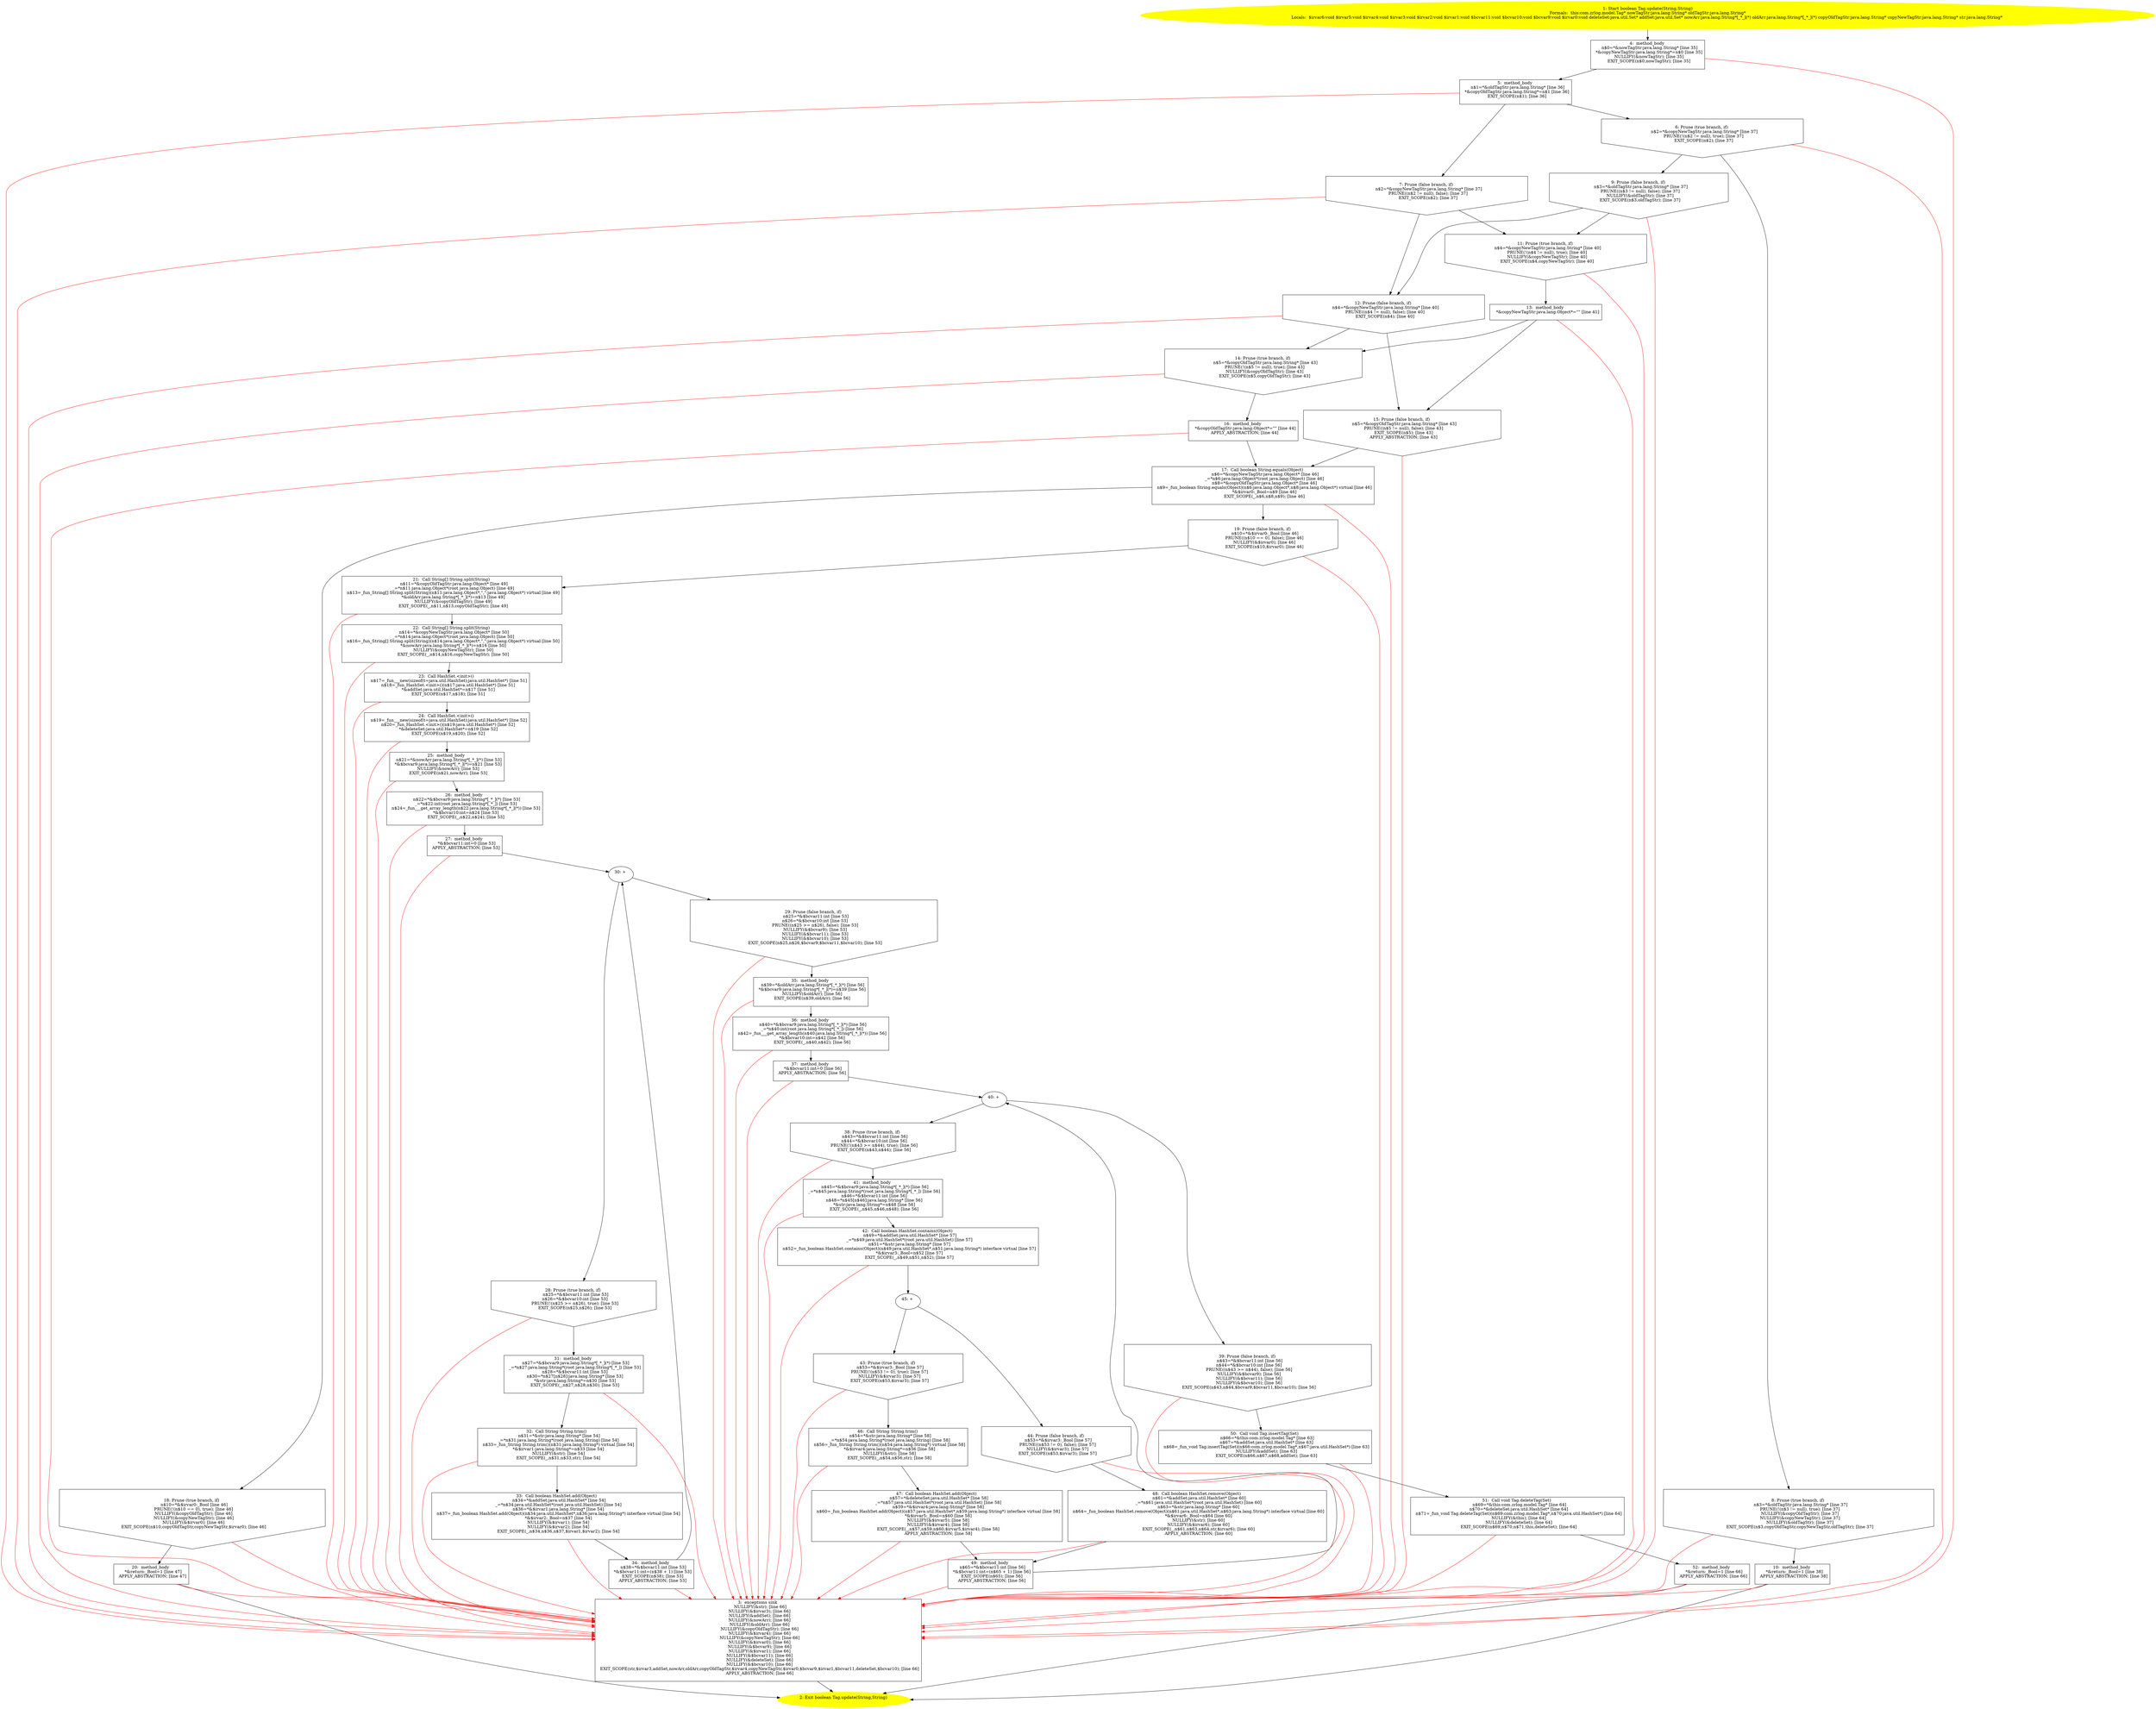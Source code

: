 /* @generated */
digraph cfg {
"com.zrlog.model.Tag.update(java.lang.String,java.lang.String):boolean.78f2e7099e3d2f6ed370bfc69a3bdad4_1" [label="1: Start boolean Tag.update(String,String)\nFormals:  this:com.zrlog.model.Tag* nowTagStr:java.lang.String* oldTagStr:java.lang.String*\nLocals:  $irvar6:void $irvar5:void $irvar4:void $irvar3:void $irvar2:void $irvar1:void $bcvar11:void $bcvar10:void $bcvar9:void $irvar0:void deleteSet:java.util.Set* addSet:java.util.Set* nowArr:java.lang.String*[_*_](*) oldArr:java.lang.String*[_*_](*) copyOldTagStr:java.lang.String* copyNewTagStr:java.lang.String* str:java.lang.String* \n  " color=yellow style=filled]
	

	 "com.zrlog.model.Tag.update(java.lang.String,java.lang.String):boolean.78f2e7099e3d2f6ed370bfc69a3bdad4_1" -> "com.zrlog.model.Tag.update(java.lang.String,java.lang.String):boolean.78f2e7099e3d2f6ed370bfc69a3bdad4_4" ;
"com.zrlog.model.Tag.update(java.lang.String,java.lang.String):boolean.78f2e7099e3d2f6ed370bfc69a3bdad4_2" [label="2: Exit boolean Tag.update(String,String) \n  " color=yellow style=filled]
	

"com.zrlog.model.Tag.update(java.lang.String,java.lang.String):boolean.78f2e7099e3d2f6ed370bfc69a3bdad4_3" [label="3:  exceptions sink \n   NULLIFY(&str); [line 66]\n  NULLIFY(&$irvar3); [line 66]\n  NULLIFY(&addSet); [line 66]\n  NULLIFY(&nowArr); [line 66]\n  NULLIFY(&oldArr); [line 66]\n  NULLIFY(&copyOldTagStr); [line 66]\n  NULLIFY(&$irvar4); [line 66]\n  NULLIFY(&copyNewTagStr); [line 66]\n  NULLIFY(&$irvar0); [line 66]\n  NULLIFY(&$bcvar9); [line 66]\n  NULLIFY(&$irvar1); [line 66]\n  NULLIFY(&$bcvar11); [line 66]\n  NULLIFY(&deleteSet); [line 66]\n  NULLIFY(&$bcvar10); [line 66]\n  EXIT_SCOPE(str,$irvar3,addSet,nowArr,oldArr,copyOldTagStr,$irvar4,copyNewTagStr,$irvar0,$bcvar9,$irvar1,$bcvar11,deleteSet,$bcvar10); [line 66]\n  APPLY_ABSTRACTION; [line 66]\n " shape="box"]
	

	 "com.zrlog.model.Tag.update(java.lang.String,java.lang.String):boolean.78f2e7099e3d2f6ed370bfc69a3bdad4_3" -> "com.zrlog.model.Tag.update(java.lang.String,java.lang.String):boolean.78f2e7099e3d2f6ed370bfc69a3bdad4_2" ;
"com.zrlog.model.Tag.update(java.lang.String,java.lang.String):boolean.78f2e7099e3d2f6ed370bfc69a3bdad4_4" [label="4:  method_body \n   n$0=*&nowTagStr:java.lang.String* [line 35]\n  *&copyNewTagStr:java.lang.String*=n$0 [line 35]\n  NULLIFY(&nowTagStr); [line 35]\n  EXIT_SCOPE(n$0,nowTagStr); [line 35]\n " shape="box"]
	

	 "com.zrlog.model.Tag.update(java.lang.String,java.lang.String):boolean.78f2e7099e3d2f6ed370bfc69a3bdad4_4" -> "com.zrlog.model.Tag.update(java.lang.String,java.lang.String):boolean.78f2e7099e3d2f6ed370bfc69a3bdad4_5" ;
	 "com.zrlog.model.Tag.update(java.lang.String,java.lang.String):boolean.78f2e7099e3d2f6ed370bfc69a3bdad4_4" -> "com.zrlog.model.Tag.update(java.lang.String,java.lang.String):boolean.78f2e7099e3d2f6ed370bfc69a3bdad4_3" [color="red" ];
"com.zrlog.model.Tag.update(java.lang.String,java.lang.String):boolean.78f2e7099e3d2f6ed370bfc69a3bdad4_5" [label="5:  method_body \n   n$1=*&oldTagStr:java.lang.String* [line 36]\n  *&copyOldTagStr:java.lang.String*=n$1 [line 36]\n  EXIT_SCOPE(n$1); [line 36]\n " shape="box"]
	

	 "com.zrlog.model.Tag.update(java.lang.String,java.lang.String):boolean.78f2e7099e3d2f6ed370bfc69a3bdad4_5" -> "com.zrlog.model.Tag.update(java.lang.String,java.lang.String):boolean.78f2e7099e3d2f6ed370bfc69a3bdad4_6" ;
	 "com.zrlog.model.Tag.update(java.lang.String,java.lang.String):boolean.78f2e7099e3d2f6ed370bfc69a3bdad4_5" -> "com.zrlog.model.Tag.update(java.lang.String,java.lang.String):boolean.78f2e7099e3d2f6ed370bfc69a3bdad4_7" ;
	 "com.zrlog.model.Tag.update(java.lang.String,java.lang.String):boolean.78f2e7099e3d2f6ed370bfc69a3bdad4_5" -> "com.zrlog.model.Tag.update(java.lang.String,java.lang.String):boolean.78f2e7099e3d2f6ed370bfc69a3bdad4_3" [color="red" ];
"com.zrlog.model.Tag.update(java.lang.String,java.lang.String):boolean.78f2e7099e3d2f6ed370bfc69a3bdad4_6" [label="6: Prune (true branch, if) \n   n$2=*&copyNewTagStr:java.lang.String* [line 37]\n  PRUNE(!(n$2 != null), true); [line 37]\n  EXIT_SCOPE(n$2); [line 37]\n " shape="invhouse"]
	

	 "com.zrlog.model.Tag.update(java.lang.String,java.lang.String):boolean.78f2e7099e3d2f6ed370bfc69a3bdad4_6" -> "com.zrlog.model.Tag.update(java.lang.String,java.lang.String):boolean.78f2e7099e3d2f6ed370bfc69a3bdad4_8" ;
	 "com.zrlog.model.Tag.update(java.lang.String,java.lang.String):boolean.78f2e7099e3d2f6ed370bfc69a3bdad4_6" -> "com.zrlog.model.Tag.update(java.lang.String,java.lang.String):boolean.78f2e7099e3d2f6ed370bfc69a3bdad4_9" ;
	 "com.zrlog.model.Tag.update(java.lang.String,java.lang.String):boolean.78f2e7099e3d2f6ed370bfc69a3bdad4_6" -> "com.zrlog.model.Tag.update(java.lang.String,java.lang.String):boolean.78f2e7099e3d2f6ed370bfc69a3bdad4_3" [color="red" ];
"com.zrlog.model.Tag.update(java.lang.String,java.lang.String):boolean.78f2e7099e3d2f6ed370bfc69a3bdad4_7" [label="7: Prune (false branch, if) \n   n$2=*&copyNewTagStr:java.lang.String* [line 37]\n  PRUNE((n$2 != null), false); [line 37]\n  EXIT_SCOPE(n$2); [line 37]\n " shape="invhouse"]
	

	 "com.zrlog.model.Tag.update(java.lang.String,java.lang.String):boolean.78f2e7099e3d2f6ed370bfc69a3bdad4_7" -> "com.zrlog.model.Tag.update(java.lang.String,java.lang.String):boolean.78f2e7099e3d2f6ed370bfc69a3bdad4_11" ;
	 "com.zrlog.model.Tag.update(java.lang.String,java.lang.String):boolean.78f2e7099e3d2f6ed370bfc69a3bdad4_7" -> "com.zrlog.model.Tag.update(java.lang.String,java.lang.String):boolean.78f2e7099e3d2f6ed370bfc69a3bdad4_12" ;
	 "com.zrlog.model.Tag.update(java.lang.String,java.lang.String):boolean.78f2e7099e3d2f6ed370bfc69a3bdad4_7" -> "com.zrlog.model.Tag.update(java.lang.String,java.lang.String):boolean.78f2e7099e3d2f6ed370bfc69a3bdad4_3" [color="red" ];
"com.zrlog.model.Tag.update(java.lang.String,java.lang.String):boolean.78f2e7099e3d2f6ed370bfc69a3bdad4_8" [label="8: Prune (true branch, if) \n   n$3=*&oldTagStr:java.lang.String* [line 37]\n  PRUNE(!(n$3 != null), true); [line 37]\n  NULLIFY(&copyOldTagStr); [line 37]\n  NULLIFY(&copyNewTagStr); [line 37]\n  NULLIFY(&oldTagStr); [line 37]\n  EXIT_SCOPE(n$3,copyOldTagStr,copyNewTagStr,oldTagStr); [line 37]\n " shape="invhouse"]
	

	 "com.zrlog.model.Tag.update(java.lang.String,java.lang.String):boolean.78f2e7099e3d2f6ed370bfc69a3bdad4_8" -> "com.zrlog.model.Tag.update(java.lang.String,java.lang.String):boolean.78f2e7099e3d2f6ed370bfc69a3bdad4_10" ;
	 "com.zrlog.model.Tag.update(java.lang.String,java.lang.String):boolean.78f2e7099e3d2f6ed370bfc69a3bdad4_8" -> "com.zrlog.model.Tag.update(java.lang.String,java.lang.String):boolean.78f2e7099e3d2f6ed370bfc69a3bdad4_3" [color="red" ];
"com.zrlog.model.Tag.update(java.lang.String,java.lang.String):boolean.78f2e7099e3d2f6ed370bfc69a3bdad4_9" [label="9: Prune (false branch, if) \n   n$3=*&oldTagStr:java.lang.String* [line 37]\n  PRUNE((n$3 != null), false); [line 37]\n  NULLIFY(&oldTagStr); [line 37]\n  EXIT_SCOPE(n$3,oldTagStr); [line 37]\n " shape="invhouse"]
	

	 "com.zrlog.model.Tag.update(java.lang.String,java.lang.String):boolean.78f2e7099e3d2f6ed370bfc69a3bdad4_9" -> "com.zrlog.model.Tag.update(java.lang.String,java.lang.String):boolean.78f2e7099e3d2f6ed370bfc69a3bdad4_11" ;
	 "com.zrlog.model.Tag.update(java.lang.String,java.lang.String):boolean.78f2e7099e3d2f6ed370bfc69a3bdad4_9" -> "com.zrlog.model.Tag.update(java.lang.String,java.lang.String):boolean.78f2e7099e3d2f6ed370bfc69a3bdad4_12" ;
	 "com.zrlog.model.Tag.update(java.lang.String,java.lang.String):boolean.78f2e7099e3d2f6ed370bfc69a3bdad4_9" -> "com.zrlog.model.Tag.update(java.lang.String,java.lang.String):boolean.78f2e7099e3d2f6ed370bfc69a3bdad4_3" [color="red" ];
"com.zrlog.model.Tag.update(java.lang.String,java.lang.String):boolean.78f2e7099e3d2f6ed370bfc69a3bdad4_10" [label="10:  method_body \n   *&return:_Bool=1 [line 38]\n  APPLY_ABSTRACTION; [line 38]\n " shape="box"]
	

	 "com.zrlog.model.Tag.update(java.lang.String,java.lang.String):boolean.78f2e7099e3d2f6ed370bfc69a3bdad4_10" -> "com.zrlog.model.Tag.update(java.lang.String,java.lang.String):boolean.78f2e7099e3d2f6ed370bfc69a3bdad4_2" ;
	 "com.zrlog.model.Tag.update(java.lang.String,java.lang.String):boolean.78f2e7099e3d2f6ed370bfc69a3bdad4_10" -> "com.zrlog.model.Tag.update(java.lang.String,java.lang.String):boolean.78f2e7099e3d2f6ed370bfc69a3bdad4_3" [color="red" ];
"com.zrlog.model.Tag.update(java.lang.String,java.lang.String):boolean.78f2e7099e3d2f6ed370bfc69a3bdad4_11" [label="11: Prune (true branch, if) \n   n$4=*&copyNewTagStr:java.lang.String* [line 40]\n  PRUNE(!(n$4 != null), true); [line 40]\n  NULLIFY(&copyNewTagStr); [line 40]\n  EXIT_SCOPE(n$4,copyNewTagStr); [line 40]\n " shape="invhouse"]
	

	 "com.zrlog.model.Tag.update(java.lang.String,java.lang.String):boolean.78f2e7099e3d2f6ed370bfc69a3bdad4_11" -> "com.zrlog.model.Tag.update(java.lang.String,java.lang.String):boolean.78f2e7099e3d2f6ed370bfc69a3bdad4_13" ;
	 "com.zrlog.model.Tag.update(java.lang.String,java.lang.String):boolean.78f2e7099e3d2f6ed370bfc69a3bdad4_11" -> "com.zrlog.model.Tag.update(java.lang.String,java.lang.String):boolean.78f2e7099e3d2f6ed370bfc69a3bdad4_3" [color="red" ];
"com.zrlog.model.Tag.update(java.lang.String,java.lang.String):boolean.78f2e7099e3d2f6ed370bfc69a3bdad4_12" [label="12: Prune (false branch, if) \n   n$4=*&copyNewTagStr:java.lang.String* [line 40]\n  PRUNE((n$4 != null), false); [line 40]\n  EXIT_SCOPE(n$4); [line 40]\n " shape="invhouse"]
	

	 "com.zrlog.model.Tag.update(java.lang.String,java.lang.String):boolean.78f2e7099e3d2f6ed370bfc69a3bdad4_12" -> "com.zrlog.model.Tag.update(java.lang.String,java.lang.String):boolean.78f2e7099e3d2f6ed370bfc69a3bdad4_14" ;
	 "com.zrlog.model.Tag.update(java.lang.String,java.lang.String):boolean.78f2e7099e3d2f6ed370bfc69a3bdad4_12" -> "com.zrlog.model.Tag.update(java.lang.String,java.lang.String):boolean.78f2e7099e3d2f6ed370bfc69a3bdad4_15" ;
	 "com.zrlog.model.Tag.update(java.lang.String,java.lang.String):boolean.78f2e7099e3d2f6ed370bfc69a3bdad4_12" -> "com.zrlog.model.Tag.update(java.lang.String,java.lang.String):boolean.78f2e7099e3d2f6ed370bfc69a3bdad4_3" [color="red" ];
"com.zrlog.model.Tag.update(java.lang.String,java.lang.String):boolean.78f2e7099e3d2f6ed370bfc69a3bdad4_13" [label="13:  method_body \n   *&copyNewTagStr:java.lang.Object*=\"\" [line 41]\n " shape="box"]
	

	 "com.zrlog.model.Tag.update(java.lang.String,java.lang.String):boolean.78f2e7099e3d2f6ed370bfc69a3bdad4_13" -> "com.zrlog.model.Tag.update(java.lang.String,java.lang.String):boolean.78f2e7099e3d2f6ed370bfc69a3bdad4_14" ;
	 "com.zrlog.model.Tag.update(java.lang.String,java.lang.String):boolean.78f2e7099e3d2f6ed370bfc69a3bdad4_13" -> "com.zrlog.model.Tag.update(java.lang.String,java.lang.String):boolean.78f2e7099e3d2f6ed370bfc69a3bdad4_15" ;
	 "com.zrlog.model.Tag.update(java.lang.String,java.lang.String):boolean.78f2e7099e3d2f6ed370bfc69a3bdad4_13" -> "com.zrlog.model.Tag.update(java.lang.String,java.lang.String):boolean.78f2e7099e3d2f6ed370bfc69a3bdad4_3" [color="red" ];
"com.zrlog.model.Tag.update(java.lang.String,java.lang.String):boolean.78f2e7099e3d2f6ed370bfc69a3bdad4_14" [label="14: Prune (true branch, if) \n   n$5=*&copyOldTagStr:java.lang.String* [line 43]\n  PRUNE(!(n$5 != null), true); [line 43]\n  NULLIFY(&copyOldTagStr); [line 43]\n  EXIT_SCOPE(n$5,copyOldTagStr); [line 43]\n " shape="invhouse"]
	

	 "com.zrlog.model.Tag.update(java.lang.String,java.lang.String):boolean.78f2e7099e3d2f6ed370bfc69a3bdad4_14" -> "com.zrlog.model.Tag.update(java.lang.String,java.lang.String):boolean.78f2e7099e3d2f6ed370bfc69a3bdad4_16" ;
	 "com.zrlog.model.Tag.update(java.lang.String,java.lang.String):boolean.78f2e7099e3d2f6ed370bfc69a3bdad4_14" -> "com.zrlog.model.Tag.update(java.lang.String,java.lang.String):boolean.78f2e7099e3d2f6ed370bfc69a3bdad4_3" [color="red" ];
"com.zrlog.model.Tag.update(java.lang.String,java.lang.String):boolean.78f2e7099e3d2f6ed370bfc69a3bdad4_15" [label="15: Prune (false branch, if) \n   n$5=*&copyOldTagStr:java.lang.String* [line 43]\n  PRUNE((n$5 != null), false); [line 43]\n  EXIT_SCOPE(n$5); [line 43]\n  APPLY_ABSTRACTION; [line 43]\n " shape="invhouse"]
	

	 "com.zrlog.model.Tag.update(java.lang.String,java.lang.String):boolean.78f2e7099e3d2f6ed370bfc69a3bdad4_15" -> "com.zrlog.model.Tag.update(java.lang.String,java.lang.String):boolean.78f2e7099e3d2f6ed370bfc69a3bdad4_17" ;
	 "com.zrlog.model.Tag.update(java.lang.String,java.lang.String):boolean.78f2e7099e3d2f6ed370bfc69a3bdad4_15" -> "com.zrlog.model.Tag.update(java.lang.String,java.lang.String):boolean.78f2e7099e3d2f6ed370bfc69a3bdad4_3" [color="red" ];
"com.zrlog.model.Tag.update(java.lang.String,java.lang.String):boolean.78f2e7099e3d2f6ed370bfc69a3bdad4_16" [label="16:  method_body \n   *&copyOldTagStr:java.lang.Object*=\"\" [line 44]\n  APPLY_ABSTRACTION; [line 44]\n " shape="box"]
	

	 "com.zrlog.model.Tag.update(java.lang.String,java.lang.String):boolean.78f2e7099e3d2f6ed370bfc69a3bdad4_16" -> "com.zrlog.model.Tag.update(java.lang.String,java.lang.String):boolean.78f2e7099e3d2f6ed370bfc69a3bdad4_17" ;
	 "com.zrlog.model.Tag.update(java.lang.String,java.lang.String):boolean.78f2e7099e3d2f6ed370bfc69a3bdad4_16" -> "com.zrlog.model.Tag.update(java.lang.String,java.lang.String):boolean.78f2e7099e3d2f6ed370bfc69a3bdad4_3" [color="red" ];
"com.zrlog.model.Tag.update(java.lang.String,java.lang.String):boolean.78f2e7099e3d2f6ed370bfc69a3bdad4_17" [label="17:  Call boolean String.equals(Object) \n   n$6=*&copyNewTagStr:java.lang.Object* [line 46]\n  _=*n$6:java.lang.Object*(root java.lang.Object) [line 46]\n  n$8=*&copyOldTagStr:java.lang.Object* [line 46]\n  n$9=_fun_boolean String.equals(Object)(n$6:java.lang.Object*,n$8:java.lang.Object*) virtual [line 46]\n  *&$irvar0:_Bool=n$9 [line 46]\n  EXIT_SCOPE(_,n$6,n$8,n$9); [line 46]\n " shape="box"]
	

	 "com.zrlog.model.Tag.update(java.lang.String,java.lang.String):boolean.78f2e7099e3d2f6ed370bfc69a3bdad4_17" -> "com.zrlog.model.Tag.update(java.lang.String,java.lang.String):boolean.78f2e7099e3d2f6ed370bfc69a3bdad4_18" ;
	 "com.zrlog.model.Tag.update(java.lang.String,java.lang.String):boolean.78f2e7099e3d2f6ed370bfc69a3bdad4_17" -> "com.zrlog.model.Tag.update(java.lang.String,java.lang.String):boolean.78f2e7099e3d2f6ed370bfc69a3bdad4_19" ;
	 "com.zrlog.model.Tag.update(java.lang.String,java.lang.String):boolean.78f2e7099e3d2f6ed370bfc69a3bdad4_17" -> "com.zrlog.model.Tag.update(java.lang.String,java.lang.String):boolean.78f2e7099e3d2f6ed370bfc69a3bdad4_3" [color="red" ];
"com.zrlog.model.Tag.update(java.lang.String,java.lang.String):boolean.78f2e7099e3d2f6ed370bfc69a3bdad4_18" [label="18: Prune (true branch, if) \n   n$10=*&$irvar0:_Bool [line 46]\n  PRUNE(!(n$10 == 0), true); [line 46]\n  NULLIFY(&copyOldTagStr); [line 46]\n  NULLIFY(&copyNewTagStr); [line 46]\n  NULLIFY(&$irvar0); [line 46]\n  EXIT_SCOPE(n$10,copyOldTagStr,copyNewTagStr,$irvar0); [line 46]\n " shape="invhouse"]
	

	 "com.zrlog.model.Tag.update(java.lang.String,java.lang.String):boolean.78f2e7099e3d2f6ed370bfc69a3bdad4_18" -> "com.zrlog.model.Tag.update(java.lang.String,java.lang.String):boolean.78f2e7099e3d2f6ed370bfc69a3bdad4_20" ;
	 "com.zrlog.model.Tag.update(java.lang.String,java.lang.String):boolean.78f2e7099e3d2f6ed370bfc69a3bdad4_18" -> "com.zrlog.model.Tag.update(java.lang.String,java.lang.String):boolean.78f2e7099e3d2f6ed370bfc69a3bdad4_3" [color="red" ];
"com.zrlog.model.Tag.update(java.lang.String,java.lang.String):boolean.78f2e7099e3d2f6ed370bfc69a3bdad4_19" [label="19: Prune (false branch, if) \n   n$10=*&$irvar0:_Bool [line 46]\n  PRUNE((n$10 == 0), false); [line 46]\n  NULLIFY(&$irvar0); [line 46]\n  EXIT_SCOPE(n$10,$irvar0); [line 46]\n " shape="invhouse"]
	

	 "com.zrlog.model.Tag.update(java.lang.String,java.lang.String):boolean.78f2e7099e3d2f6ed370bfc69a3bdad4_19" -> "com.zrlog.model.Tag.update(java.lang.String,java.lang.String):boolean.78f2e7099e3d2f6ed370bfc69a3bdad4_21" ;
	 "com.zrlog.model.Tag.update(java.lang.String,java.lang.String):boolean.78f2e7099e3d2f6ed370bfc69a3bdad4_19" -> "com.zrlog.model.Tag.update(java.lang.String,java.lang.String):boolean.78f2e7099e3d2f6ed370bfc69a3bdad4_3" [color="red" ];
"com.zrlog.model.Tag.update(java.lang.String,java.lang.String):boolean.78f2e7099e3d2f6ed370bfc69a3bdad4_20" [label="20:  method_body \n   *&return:_Bool=1 [line 47]\n  APPLY_ABSTRACTION; [line 47]\n " shape="box"]
	

	 "com.zrlog.model.Tag.update(java.lang.String,java.lang.String):boolean.78f2e7099e3d2f6ed370bfc69a3bdad4_20" -> "com.zrlog.model.Tag.update(java.lang.String,java.lang.String):boolean.78f2e7099e3d2f6ed370bfc69a3bdad4_2" ;
	 "com.zrlog.model.Tag.update(java.lang.String,java.lang.String):boolean.78f2e7099e3d2f6ed370bfc69a3bdad4_20" -> "com.zrlog.model.Tag.update(java.lang.String,java.lang.String):boolean.78f2e7099e3d2f6ed370bfc69a3bdad4_3" [color="red" ];
"com.zrlog.model.Tag.update(java.lang.String,java.lang.String):boolean.78f2e7099e3d2f6ed370bfc69a3bdad4_21" [label="21:  Call String[] String.split(String) \n   n$11=*&copyOldTagStr:java.lang.Object* [line 49]\n  _=*n$11:java.lang.Object*(root java.lang.Object) [line 49]\n  n$13=_fun_String[] String.split(String)(n$11:java.lang.Object*,\",\":java.lang.Object*) virtual [line 49]\n  *&oldArr:java.lang.String*[_*_](*)=n$13 [line 49]\n  NULLIFY(&copyOldTagStr); [line 49]\n  EXIT_SCOPE(_,n$11,n$13,copyOldTagStr); [line 49]\n " shape="box"]
	

	 "com.zrlog.model.Tag.update(java.lang.String,java.lang.String):boolean.78f2e7099e3d2f6ed370bfc69a3bdad4_21" -> "com.zrlog.model.Tag.update(java.lang.String,java.lang.String):boolean.78f2e7099e3d2f6ed370bfc69a3bdad4_22" ;
	 "com.zrlog.model.Tag.update(java.lang.String,java.lang.String):boolean.78f2e7099e3d2f6ed370bfc69a3bdad4_21" -> "com.zrlog.model.Tag.update(java.lang.String,java.lang.String):boolean.78f2e7099e3d2f6ed370bfc69a3bdad4_3" [color="red" ];
"com.zrlog.model.Tag.update(java.lang.String,java.lang.String):boolean.78f2e7099e3d2f6ed370bfc69a3bdad4_22" [label="22:  Call String[] String.split(String) \n   n$14=*&copyNewTagStr:java.lang.Object* [line 50]\n  _=*n$14:java.lang.Object*(root java.lang.Object) [line 50]\n  n$16=_fun_String[] String.split(String)(n$14:java.lang.Object*,\",\":java.lang.Object*) virtual [line 50]\n  *&nowArr:java.lang.String*[_*_](*)=n$16 [line 50]\n  NULLIFY(&copyNewTagStr); [line 50]\n  EXIT_SCOPE(_,n$14,n$16,copyNewTagStr); [line 50]\n " shape="box"]
	

	 "com.zrlog.model.Tag.update(java.lang.String,java.lang.String):boolean.78f2e7099e3d2f6ed370bfc69a3bdad4_22" -> "com.zrlog.model.Tag.update(java.lang.String,java.lang.String):boolean.78f2e7099e3d2f6ed370bfc69a3bdad4_23" ;
	 "com.zrlog.model.Tag.update(java.lang.String,java.lang.String):boolean.78f2e7099e3d2f6ed370bfc69a3bdad4_22" -> "com.zrlog.model.Tag.update(java.lang.String,java.lang.String):boolean.78f2e7099e3d2f6ed370bfc69a3bdad4_3" [color="red" ];
"com.zrlog.model.Tag.update(java.lang.String,java.lang.String):boolean.78f2e7099e3d2f6ed370bfc69a3bdad4_23" [label="23:  Call HashSet.<init>() \n   n$17=_fun___new(sizeof(t=java.util.HashSet):java.util.HashSet*) [line 51]\n  n$18=_fun_HashSet.<init>()(n$17:java.util.HashSet*) [line 51]\n  *&addSet:java.util.HashSet*=n$17 [line 51]\n  EXIT_SCOPE(n$17,n$18); [line 51]\n " shape="box"]
	

	 "com.zrlog.model.Tag.update(java.lang.String,java.lang.String):boolean.78f2e7099e3d2f6ed370bfc69a3bdad4_23" -> "com.zrlog.model.Tag.update(java.lang.String,java.lang.String):boolean.78f2e7099e3d2f6ed370bfc69a3bdad4_24" ;
	 "com.zrlog.model.Tag.update(java.lang.String,java.lang.String):boolean.78f2e7099e3d2f6ed370bfc69a3bdad4_23" -> "com.zrlog.model.Tag.update(java.lang.String,java.lang.String):boolean.78f2e7099e3d2f6ed370bfc69a3bdad4_3" [color="red" ];
"com.zrlog.model.Tag.update(java.lang.String,java.lang.String):boolean.78f2e7099e3d2f6ed370bfc69a3bdad4_24" [label="24:  Call HashSet.<init>() \n   n$19=_fun___new(sizeof(t=java.util.HashSet):java.util.HashSet*) [line 52]\n  n$20=_fun_HashSet.<init>()(n$19:java.util.HashSet*) [line 52]\n  *&deleteSet:java.util.HashSet*=n$19 [line 52]\n  EXIT_SCOPE(n$19,n$20); [line 52]\n " shape="box"]
	

	 "com.zrlog.model.Tag.update(java.lang.String,java.lang.String):boolean.78f2e7099e3d2f6ed370bfc69a3bdad4_24" -> "com.zrlog.model.Tag.update(java.lang.String,java.lang.String):boolean.78f2e7099e3d2f6ed370bfc69a3bdad4_25" ;
	 "com.zrlog.model.Tag.update(java.lang.String,java.lang.String):boolean.78f2e7099e3d2f6ed370bfc69a3bdad4_24" -> "com.zrlog.model.Tag.update(java.lang.String,java.lang.String):boolean.78f2e7099e3d2f6ed370bfc69a3bdad4_3" [color="red" ];
"com.zrlog.model.Tag.update(java.lang.String,java.lang.String):boolean.78f2e7099e3d2f6ed370bfc69a3bdad4_25" [label="25:  method_body \n   n$21=*&nowArr:java.lang.String*[_*_](*) [line 53]\n  *&$bcvar9:java.lang.String*[_*_](*)=n$21 [line 53]\n  NULLIFY(&nowArr); [line 53]\n  EXIT_SCOPE(n$21,nowArr); [line 53]\n " shape="box"]
	

	 "com.zrlog.model.Tag.update(java.lang.String,java.lang.String):boolean.78f2e7099e3d2f6ed370bfc69a3bdad4_25" -> "com.zrlog.model.Tag.update(java.lang.String,java.lang.String):boolean.78f2e7099e3d2f6ed370bfc69a3bdad4_26" ;
	 "com.zrlog.model.Tag.update(java.lang.String,java.lang.String):boolean.78f2e7099e3d2f6ed370bfc69a3bdad4_25" -> "com.zrlog.model.Tag.update(java.lang.String,java.lang.String):boolean.78f2e7099e3d2f6ed370bfc69a3bdad4_3" [color="red" ];
"com.zrlog.model.Tag.update(java.lang.String,java.lang.String):boolean.78f2e7099e3d2f6ed370bfc69a3bdad4_26" [label="26:  method_body \n   n$22=*&$bcvar9:java.lang.String*[_*_](*) [line 53]\n  _=*n$22:int(root java.lang.String*[_*_]) [line 53]\n  n$24=_fun___get_array_length(n$22:java.lang.String*[_*_](*)) [line 53]\n  *&$bcvar10:int=n$24 [line 53]\n  EXIT_SCOPE(_,n$22,n$24); [line 53]\n " shape="box"]
	

	 "com.zrlog.model.Tag.update(java.lang.String,java.lang.String):boolean.78f2e7099e3d2f6ed370bfc69a3bdad4_26" -> "com.zrlog.model.Tag.update(java.lang.String,java.lang.String):boolean.78f2e7099e3d2f6ed370bfc69a3bdad4_27" ;
	 "com.zrlog.model.Tag.update(java.lang.String,java.lang.String):boolean.78f2e7099e3d2f6ed370bfc69a3bdad4_26" -> "com.zrlog.model.Tag.update(java.lang.String,java.lang.String):boolean.78f2e7099e3d2f6ed370bfc69a3bdad4_3" [color="red" ];
"com.zrlog.model.Tag.update(java.lang.String,java.lang.String):boolean.78f2e7099e3d2f6ed370bfc69a3bdad4_27" [label="27:  method_body \n   *&$bcvar11:int=0 [line 53]\n  APPLY_ABSTRACTION; [line 53]\n " shape="box"]
	

	 "com.zrlog.model.Tag.update(java.lang.String,java.lang.String):boolean.78f2e7099e3d2f6ed370bfc69a3bdad4_27" -> "com.zrlog.model.Tag.update(java.lang.String,java.lang.String):boolean.78f2e7099e3d2f6ed370bfc69a3bdad4_30" ;
	 "com.zrlog.model.Tag.update(java.lang.String,java.lang.String):boolean.78f2e7099e3d2f6ed370bfc69a3bdad4_27" -> "com.zrlog.model.Tag.update(java.lang.String,java.lang.String):boolean.78f2e7099e3d2f6ed370bfc69a3bdad4_3" [color="red" ];
"com.zrlog.model.Tag.update(java.lang.String,java.lang.String):boolean.78f2e7099e3d2f6ed370bfc69a3bdad4_28" [label="28: Prune (true branch, if) \n   n$25=*&$bcvar11:int [line 53]\n  n$26=*&$bcvar10:int [line 53]\n  PRUNE(!(n$25 >= n$26), true); [line 53]\n  EXIT_SCOPE(n$25,n$26); [line 53]\n " shape="invhouse"]
	

	 "com.zrlog.model.Tag.update(java.lang.String,java.lang.String):boolean.78f2e7099e3d2f6ed370bfc69a3bdad4_28" -> "com.zrlog.model.Tag.update(java.lang.String,java.lang.String):boolean.78f2e7099e3d2f6ed370bfc69a3bdad4_31" ;
	 "com.zrlog.model.Tag.update(java.lang.String,java.lang.String):boolean.78f2e7099e3d2f6ed370bfc69a3bdad4_28" -> "com.zrlog.model.Tag.update(java.lang.String,java.lang.String):boolean.78f2e7099e3d2f6ed370bfc69a3bdad4_3" [color="red" ];
"com.zrlog.model.Tag.update(java.lang.String,java.lang.String):boolean.78f2e7099e3d2f6ed370bfc69a3bdad4_29" [label="29: Prune (false branch, if) \n   n$25=*&$bcvar11:int [line 53]\n  n$26=*&$bcvar10:int [line 53]\n  PRUNE((n$25 >= n$26), false); [line 53]\n  NULLIFY(&$bcvar9); [line 53]\n  NULLIFY(&$bcvar11); [line 53]\n  NULLIFY(&$bcvar10); [line 53]\n  EXIT_SCOPE(n$25,n$26,$bcvar9,$bcvar11,$bcvar10); [line 53]\n " shape="invhouse"]
	

	 "com.zrlog.model.Tag.update(java.lang.String,java.lang.String):boolean.78f2e7099e3d2f6ed370bfc69a3bdad4_29" -> "com.zrlog.model.Tag.update(java.lang.String,java.lang.String):boolean.78f2e7099e3d2f6ed370bfc69a3bdad4_35" ;
	 "com.zrlog.model.Tag.update(java.lang.String,java.lang.String):boolean.78f2e7099e3d2f6ed370bfc69a3bdad4_29" -> "com.zrlog.model.Tag.update(java.lang.String,java.lang.String):boolean.78f2e7099e3d2f6ed370bfc69a3bdad4_3" [color="red" ];
"com.zrlog.model.Tag.update(java.lang.String,java.lang.String):boolean.78f2e7099e3d2f6ed370bfc69a3bdad4_30" [label="30: + \n  " ]
	

	 "com.zrlog.model.Tag.update(java.lang.String,java.lang.String):boolean.78f2e7099e3d2f6ed370bfc69a3bdad4_30" -> "com.zrlog.model.Tag.update(java.lang.String,java.lang.String):boolean.78f2e7099e3d2f6ed370bfc69a3bdad4_28" ;
	 "com.zrlog.model.Tag.update(java.lang.String,java.lang.String):boolean.78f2e7099e3d2f6ed370bfc69a3bdad4_30" -> "com.zrlog.model.Tag.update(java.lang.String,java.lang.String):boolean.78f2e7099e3d2f6ed370bfc69a3bdad4_29" ;
"com.zrlog.model.Tag.update(java.lang.String,java.lang.String):boolean.78f2e7099e3d2f6ed370bfc69a3bdad4_31" [label="31:  method_body \n   n$27=*&$bcvar9:java.lang.String*[_*_](*) [line 53]\n  _=*n$27:java.lang.String*(root java.lang.String*[_*_]) [line 53]\n  n$28=*&$bcvar11:int [line 53]\n  n$30=*n$27[n$28]:java.lang.String* [line 53]\n  *&str:java.lang.String*=n$30 [line 53]\n  EXIT_SCOPE(_,n$27,n$28,n$30); [line 53]\n " shape="box"]
	

	 "com.zrlog.model.Tag.update(java.lang.String,java.lang.String):boolean.78f2e7099e3d2f6ed370bfc69a3bdad4_31" -> "com.zrlog.model.Tag.update(java.lang.String,java.lang.String):boolean.78f2e7099e3d2f6ed370bfc69a3bdad4_32" ;
	 "com.zrlog.model.Tag.update(java.lang.String,java.lang.String):boolean.78f2e7099e3d2f6ed370bfc69a3bdad4_31" -> "com.zrlog.model.Tag.update(java.lang.String,java.lang.String):boolean.78f2e7099e3d2f6ed370bfc69a3bdad4_3" [color="red" ];
"com.zrlog.model.Tag.update(java.lang.String,java.lang.String):boolean.78f2e7099e3d2f6ed370bfc69a3bdad4_32" [label="32:  Call String String.trim() \n   n$31=*&str:java.lang.String* [line 54]\n  _=*n$31:java.lang.String*(root java.lang.String) [line 54]\n  n$33=_fun_String String.trim()(n$31:java.lang.String*) virtual [line 54]\n  *&$irvar1:java.lang.String*=n$33 [line 54]\n  NULLIFY(&str); [line 54]\n  EXIT_SCOPE(_,n$31,n$33,str); [line 54]\n " shape="box"]
	

	 "com.zrlog.model.Tag.update(java.lang.String,java.lang.String):boolean.78f2e7099e3d2f6ed370bfc69a3bdad4_32" -> "com.zrlog.model.Tag.update(java.lang.String,java.lang.String):boolean.78f2e7099e3d2f6ed370bfc69a3bdad4_33" ;
	 "com.zrlog.model.Tag.update(java.lang.String,java.lang.String):boolean.78f2e7099e3d2f6ed370bfc69a3bdad4_32" -> "com.zrlog.model.Tag.update(java.lang.String,java.lang.String):boolean.78f2e7099e3d2f6ed370bfc69a3bdad4_3" [color="red" ];
"com.zrlog.model.Tag.update(java.lang.String,java.lang.String):boolean.78f2e7099e3d2f6ed370bfc69a3bdad4_33" [label="33:  Call boolean HashSet.add(Object) \n   n$34=*&addSet:java.util.HashSet* [line 54]\n  _=*n$34:java.util.HashSet*(root java.util.HashSet) [line 54]\n  n$36=*&$irvar1:java.lang.String* [line 54]\n  n$37=_fun_boolean HashSet.add(Object)(n$34:java.util.HashSet*,n$36:java.lang.String*) interface virtual [line 54]\n  *&$irvar2:_Bool=n$37 [line 54]\n  NULLIFY(&$irvar1); [line 54]\n  NULLIFY(&$irvar2); [line 54]\n  EXIT_SCOPE(_,n$34,n$36,n$37,$irvar1,$irvar2); [line 54]\n " shape="box"]
	

	 "com.zrlog.model.Tag.update(java.lang.String,java.lang.String):boolean.78f2e7099e3d2f6ed370bfc69a3bdad4_33" -> "com.zrlog.model.Tag.update(java.lang.String,java.lang.String):boolean.78f2e7099e3d2f6ed370bfc69a3bdad4_34" ;
	 "com.zrlog.model.Tag.update(java.lang.String,java.lang.String):boolean.78f2e7099e3d2f6ed370bfc69a3bdad4_33" -> "com.zrlog.model.Tag.update(java.lang.String,java.lang.String):boolean.78f2e7099e3d2f6ed370bfc69a3bdad4_3" [color="red" ];
"com.zrlog.model.Tag.update(java.lang.String,java.lang.String):boolean.78f2e7099e3d2f6ed370bfc69a3bdad4_34" [label="34:  method_body \n   n$38=*&$bcvar11:int [line 53]\n  *&$bcvar11:int=(n$38 + 1) [line 53]\n  EXIT_SCOPE(n$38); [line 53]\n  APPLY_ABSTRACTION; [line 53]\n " shape="box"]
	

	 "com.zrlog.model.Tag.update(java.lang.String,java.lang.String):boolean.78f2e7099e3d2f6ed370bfc69a3bdad4_34" -> "com.zrlog.model.Tag.update(java.lang.String,java.lang.String):boolean.78f2e7099e3d2f6ed370bfc69a3bdad4_30" ;
	 "com.zrlog.model.Tag.update(java.lang.String,java.lang.String):boolean.78f2e7099e3d2f6ed370bfc69a3bdad4_34" -> "com.zrlog.model.Tag.update(java.lang.String,java.lang.String):boolean.78f2e7099e3d2f6ed370bfc69a3bdad4_3" [color="red" ];
"com.zrlog.model.Tag.update(java.lang.String,java.lang.String):boolean.78f2e7099e3d2f6ed370bfc69a3bdad4_35" [label="35:  method_body \n   n$39=*&oldArr:java.lang.String*[_*_](*) [line 56]\n  *&$bcvar9:java.lang.String*[_*_](*)=n$39 [line 56]\n  NULLIFY(&oldArr); [line 56]\n  EXIT_SCOPE(n$39,oldArr); [line 56]\n " shape="box"]
	

	 "com.zrlog.model.Tag.update(java.lang.String,java.lang.String):boolean.78f2e7099e3d2f6ed370bfc69a3bdad4_35" -> "com.zrlog.model.Tag.update(java.lang.String,java.lang.String):boolean.78f2e7099e3d2f6ed370bfc69a3bdad4_36" ;
	 "com.zrlog.model.Tag.update(java.lang.String,java.lang.String):boolean.78f2e7099e3d2f6ed370bfc69a3bdad4_35" -> "com.zrlog.model.Tag.update(java.lang.String,java.lang.String):boolean.78f2e7099e3d2f6ed370bfc69a3bdad4_3" [color="red" ];
"com.zrlog.model.Tag.update(java.lang.String,java.lang.String):boolean.78f2e7099e3d2f6ed370bfc69a3bdad4_36" [label="36:  method_body \n   n$40=*&$bcvar9:java.lang.String*[_*_](*) [line 56]\n  _=*n$40:int(root java.lang.String*[_*_]) [line 56]\n  n$42=_fun___get_array_length(n$40:java.lang.String*[_*_](*)) [line 56]\n  *&$bcvar10:int=n$42 [line 56]\n  EXIT_SCOPE(_,n$40,n$42); [line 56]\n " shape="box"]
	

	 "com.zrlog.model.Tag.update(java.lang.String,java.lang.String):boolean.78f2e7099e3d2f6ed370bfc69a3bdad4_36" -> "com.zrlog.model.Tag.update(java.lang.String,java.lang.String):boolean.78f2e7099e3d2f6ed370bfc69a3bdad4_37" ;
	 "com.zrlog.model.Tag.update(java.lang.String,java.lang.String):boolean.78f2e7099e3d2f6ed370bfc69a3bdad4_36" -> "com.zrlog.model.Tag.update(java.lang.String,java.lang.String):boolean.78f2e7099e3d2f6ed370bfc69a3bdad4_3" [color="red" ];
"com.zrlog.model.Tag.update(java.lang.String,java.lang.String):boolean.78f2e7099e3d2f6ed370bfc69a3bdad4_37" [label="37:  method_body \n   *&$bcvar11:int=0 [line 56]\n  APPLY_ABSTRACTION; [line 56]\n " shape="box"]
	

	 "com.zrlog.model.Tag.update(java.lang.String,java.lang.String):boolean.78f2e7099e3d2f6ed370bfc69a3bdad4_37" -> "com.zrlog.model.Tag.update(java.lang.String,java.lang.String):boolean.78f2e7099e3d2f6ed370bfc69a3bdad4_40" ;
	 "com.zrlog.model.Tag.update(java.lang.String,java.lang.String):boolean.78f2e7099e3d2f6ed370bfc69a3bdad4_37" -> "com.zrlog.model.Tag.update(java.lang.String,java.lang.String):boolean.78f2e7099e3d2f6ed370bfc69a3bdad4_3" [color="red" ];
"com.zrlog.model.Tag.update(java.lang.String,java.lang.String):boolean.78f2e7099e3d2f6ed370bfc69a3bdad4_38" [label="38: Prune (true branch, if) \n   n$43=*&$bcvar11:int [line 56]\n  n$44=*&$bcvar10:int [line 56]\n  PRUNE(!(n$43 >= n$44), true); [line 56]\n  EXIT_SCOPE(n$43,n$44); [line 56]\n " shape="invhouse"]
	

	 "com.zrlog.model.Tag.update(java.lang.String,java.lang.String):boolean.78f2e7099e3d2f6ed370bfc69a3bdad4_38" -> "com.zrlog.model.Tag.update(java.lang.String,java.lang.String):boolean.78f2e7099e3d2f6ed370bfc69a3bdad4_41" ;
	 "com.zrlog.model.Tag.update(java.lang.String,java.lang.String):boolean.78f2e7099e3d2f6ed370bfc69a3bdad4_38" -> "com.zrlog.model.Tag.update(java.lang.String,java.lang.String):boolean.78f2e7099e3d2f6ed370bfc69a3bdad4_3" [color="red" ];
"com.zrlog.model.Tag.update(java.lang.String,java.lang.String):boolean.78f2e7099e3d2f6ed370bfc69a3bdad4_39" [label="39: Prune (false branch, if) \n   n$43=*&$bcvar11:int [line 56]\n  n$44=*&$bcvar10:int [line 56]\n  PRUNE((n$43 >= n$44), false); [line 56]\n  NULLIFY(&$bcvar9); [line 56]\n  NULLIFY(&$bcvar11); [line 56]\n  NULLIFY(&$bcvar10); [line 56]\n  EXIT_SCOPE(n$43,n$44,$bcvar9,$bcvar11,$bcvar10); [line 56]\n " shape="invhouse"]
	

	 "com.zrlog.model.Tag.update(java.lang.String,java.lang.String):boolean.78f2e7099e3d2f6ed370bfc69a3bdad4_39" -> "com.zrlog.model.Tag.update(java.lang.String,java.lang.String):boolean.78f2e7099e3d2f6ed370bfc69a3bdad4_50" ;
	 "com.zrlog.model.Tag.update(java.lang.String,java.lang.String):boolean.78f2e7099e3d2f6ed370bfc69a3bdad4_39" -> "com.zrlog.model.Tag.update(java.lang.String,java.lang.String):boolean.78f2e7099e3d2f6ed370bfc69a3bdad4_3" [color="red" ];
"com.zrlog.model.Tag.update(java.lang.String,java.lang.String):boolean.78f2e7099e3d2f6ed370bfc69a3bdad4_40" [label="40: + \n  " ]
	

	 "com.zrlog.model.Tag.update(java.lang.String,java.lang.String):boolean.78f2e7099e3d2f6ed370bfc69a3bdad4_40" -> "com.zrlog.model.Tag.update(java.lang.String,java.lang.String):boolean.78f2e7099e3d2f6ed370bfc69a3bdad4_38" ;
	 "com.zrlog.model.Tag.update(java.lang.String,java.lang.String):boolean.78f2e7099e3d2f6ed370bfc69a3bdad4_40" -> "com.zrlog.model.Tag.update(java.lang.String,java.lang.String):boolean.78f2e7099e3d2f6ed370bfc69a3bdad4_39" ;
"com.zrlog.model.Tag.update(java.lang.String,java.lang.String):boolean.78f2e7099e3d2f6ed370bfc69a3bdad4_41" [label="41:  method_body \n   n$45=*&$bcvar9:java.lang.String*[_*_](*) [line 56]\n  _=*n$45:java.lang.String*(root java.lang.String*[_*_]) [line 56]\n  n$46=*&$bcvar11:int [line 56]\n  n$48=*n$45[n$46]:java.lang.String* [line 56]\n  *&str:java.lang.String*=n$48 [line 56]\n  EXIT_SCOPE(_,n$45,n$46,n$48); [line 56]\n " shape="box"]
	

	 "com.zrlog.model.Tag.update(java.lang.String,java.lang.String):boolean.78f2e7099e3d2f6ed370bfc69a3bdad4_41" -> "com.zrlog.model.Tag.update(java.lang.String,java.lang.String):boolean.78f2e7099e3d2f6ed370bfc69a3bdad4_42" ;
	 "com.zrlog.model.Tag.update(java.lang.String,java.lang.String):boolean.78f2e7099e3d2f6ed370bfc69a3bdad4_41" -> "com.zrlog.model.Tag.update(java.lang.String,java.lang.String):boolean.78f2e7099e3d2f6ed370bfc69a3bdad4_3" [color="red" ];
"com.zrlog.model.Tag.update(java.lang.String,java.lang.String):boolean.78f2e7099e3d2f6ed370bfc69a3bdad4_42" [label="42:  Call boolean HashSet.contains(Object) \n   n$49=*&addSet:java.util.HashSet* [line 57]\n  _=*n$49:java.util.HashSet*(root java.util.HashSet) [line 57]\n  n$51=*&str:java.lang.String* [line 57]\n  n$52=_fun_boolean HashSet.contains(Object)(n$49:java.util.HashSet*,n$51:java.lang.String*) interface virtual [line 57]\n  *&$irvar3:_Bool=n$52 [line 57]\n  EXIT_SCOPE(_,n$49,n$51,n$52); [line 57]\n " shape="box"]
	

	 "com.zrlog.model.Tag.update(java.lang.String,java.lang.String):boolean.78f2e7099e3d2f6ed370bfc69a3bdad4_42" -> "com.zrlog.model.Tag.update(java.lang.String,java.lang.String):boolean.78f2e7099e3d2f6ed370bfc69a3bdad4_45" ;
	 "com.zrlog.model.Tag.update(java.lang.String,java.lang.String):boolean.78f2e7099e3d2f6ed370bfc69a3bdad4_42" -> "com.zrlog.model.Tag.update(java.lang.String,java.lang.String):boolean.78f2e7099e3d2f6ed370bfc69a3bdad4_3" [color="red" ];
"com.zrlog.model.Tag.update(java.lang.String,java.lang.String):boolean.78f2e7099e3d2f6ed370bfc69a3bdad4_43" [label="43: Prune (true branch, if) \n   n$53=*&$irvar3:_Bool [line 57]\n  PRUNE(!(n$53 != 0), true); [line 57]\n  NULLIFY(&$irvar3); [line 57]\n  EXIT_SCOPE(n$53,$irvar3); [line 57]\n " shape="invhouse"]
	

	 "com.zrlog.model.Tag.update(java.lang.String,java.lang.String):boolean.78f2e7099e3d2f6ed370bfc69a3bdad4_43" -> "com.zrlog.model.Tag.update(java.lang.String,java.lang.String):boolean.78f2e7099e3d2f6ed370bfc69a3bdad4_46" ;
	 "com.zrlog.model.Tag.update(java.lang.String,java.lang.String):boolean.78f2e7099e3d2f6ed370bfc69a3bdad4_43" -> "com.zrlog.model.Tag.update(java.lang.String,java.lang.String):boolean.78f2e7099e3d2f6ed370bfc69a3bdad4_3" [color="red" ];
"com.zrlog.model.Tag.update(java.lang.String,java.lang.String):boolean.78f2e7099e3d2f6ed370bfc69a3bdad4_44" [label="44: Prune (false branch, if) \n   n$53=*&$irvar3:_Bool [line 57]\n  PRUNE((n$53 != 0), false); [line 57]\n  NULLIFY(&$irvar3); [line 57]\n  EXIT_SCOPE(n$53,$irvar3); [line 57]\n " shape="invhouse"]
	

	 "com.zrlog.model.Tag.update(java.lang.String,java.lang.String):boolean.78f2e7099e3d2f6ed370bfc69a3bdad4_44" -> "com.zrlog.model.Tag.update(java.lang.String,java.lang.String):boolean.78f2e7099e3d2f6ed370bfc69a3bdad4_48" ;
	 "com.zrlog.model.Tag.update(java.lang.String,java.lang.String):boolean.78f2e7099e3d2f6ed370bfc69a3bdad4_44" -> "com.zrlog.model.Tag.update(java.lang.String,java.lang.String):boolean.78f2e7099e3d2f6ed370bfc69a3bdad4_3" [color="red" ];
"com.zrlog.model.Tag.update(java.lang.String,java.lang.String):boolean.78f2e7099e3d2f6ed370bfc69a3bdad4_45" [label="45: + \n  " ]
	

	 "com.zrlog.model.Tag.update(java.lang.String,java.lang.String):boolean.78f2e7099e3d2f6ed370bfc69a3bdad4_45" -> "com.zrlog.model.Tag.update(java.lang.String,java.lang.String):boolean.78f2e7099e3d2f6ed370bfc69a3bdad4_43" ;
	 "com.zrlog.model.Tag.update(java.lang.String,java.lang.String):boolean.78f2e7099e3d2f6ed370bfc69a3bdad4_45" -> "com.zrlog.model.Tag.update(java.lang.String,java.lang.String):boolean.78f2e7099e3d2f6ed370bfc69a3bdad4_44" ;
"com.zrlog.model.Tag.update(java.lang.String,java.lang.String):boolean.78f2e7099e3d2f6ed370bfc69a3bdad4_46" [label="46:  Call String String.trim() \n   n$54=*&str:java.lang.String* [line 58]\n  _=*n$54:java.lang.String*(root java.lang.String) [line 58]\n  n$56=_fun_String String.trim()(n$54:java.lang.String*) virtual [line 58]\n  *&$irvar4:java.lang.String*=n$56 [line 58]\n  NULLIFY(&str); [line 58]\n  EXIT_SCOPE(_,n$54,n$56,str); [line 58]\n " shape="box"]
	

	 "com.zrlog.model.Tag.update(java.lang.String,java.lang.String):boolean.78f2e7099e3d2f6ed370bfc69a3bdad4_46" -> "com.zrlog.model.Tag.update(java.lang.String,java.lang.String):boolean.78f2e7099e3d2f6ed370bfc69a3bdad4_47" ;
	 "com.zrlog.model.Tag.update(java.lang.String,java.lang.String):boolean.78f2e7099e3d2f6ed370bfc69a3bdad4_46" -> "com.zrlog.model.Tag.update(java.lang.String,java.lang.String):boolean.78f2e7099e3d2f6ed370bfc69a3bdad4_3" [color="red" ];
"com.zrlog.model.Tag.update(java.lang.String,java.lang.String):boolean.78f2e7099e3d2f6ed370bfc69a3bdad4_47" [label="47:  Call boolean HashSet.add(Object) \n   n$57=*&deleteSet:java.util.HashSet* [line 58]\n  _=*n$57:java.util.HashSet*(root java.util.HashSet) [line 58]\n  n$59=*&$irvar4:java.lang.String* [line 58]\n  n$60=_fun_boolean HashSet.add(Object)(n$57:java.util.HashSet*,n$59:java.lang.String*) interface virtual [line 58]\n  *&$irvar5:_Bool=n$60 [line 58]\n  NULLIFY(&$irvar5); [line 58]\n  NULLIFY(&$irvar4); [line 58]\n  EXIT_SCOPE(_,n$57,n$59,n$60,$irvar5,$irvar4); [line 58]\n  APPLY_ABSTRACTION; [line 58]\n " shape="box"]
	

	 "com.zrlog.model.Tag.update(java.lang.String,java.lang.String):boolean.78f2e7099e3d2f6ed370bfc69a3bdad4_47" -> "com.zrlog.model.Tag.update(java.lang.String,java.lang.String):boolean.78f2e7099e3d2f6ed370bfc69a3bdad4_49" ;
	 "com.zrlog.model.Tag.update(java.lang.String,java.lang.String):boolean.78f2e7099e3d2f6ed370bfc69a3bdad4_47" -> "com.zrlog.model.Tag.update(java.lang.String,java.lang.String):boolean.78f2e7099e3d2f6ed370bfc69a3bdad4_3" [color="red" ];
"com.zrlog.model.Tag.update(java.lang.String,java.lang.String):boolean.78f2e7099e3d2f6ed370bfc69a3bdad4_48" [label="48:  Call boolean HashSet.remove(Object) \n   n$61=*&addSet:java.util.HashSet* [line 60]\n  _=*n$61:java.util.HashSet*(root java.util.HashSet) [line 60]\n  n$63=*&str:java.lang.String* [line 60]\n  n$64=_fun_boolean HashSet.remove(Object)(n$61:java.util.HashSet*,n$63:java.lang.String*) interface virtual [line 60]\n  *&$irvar6:_Bool=n$64 [line 60]\n  NULLIFY(&str); [line 60]\n  NULLIFY(&$irvar6); [line 60]\n  EXIT_SCOPE(_,n$61,n$63,n$64,str,$irvar6); [line 60]\n  APPLY_ABSTRACTION; [line 60]\n " shape="box"]
	

	 "com.zrlog.model.Tag.update(java.lang.String,java.lang.String):boolean.78f2e7099e3d2f6ed370bfc69a3bdad4_48" -> "com.zrlog.model.Tag.update(java.lang.String,java.lang.String):boolean.78f2e7099e3d2f6ed370bfc69a3bdad4_49" ;
	 "com.zrlog.model.Tag.update(java.lang.String,java.lang.String):boolean.78f2e7099e3d2f6ed370bfc69a3bdad4_48" -> "com.zrlog.model.Tag.update(java.lang.String,java.lang.String):boolean.78f2e7099e3d2f6ed370bfc69a3bdad4_3" [color="red" ];
"com.zrlog.model.Tag.update(java.lang.String,java.lang.String):boolean.78f2e7099e3d2f6ed370bfc69a3bdad4_49" [label="49:  method_body \n   n$65=*&$bcvar11:int [line 56]\n  *&$bcvar11:int=(n$65 + 1) [line 56]\n  EXIT_SCOPE(n$65); [line 56]\n  APPLY_ABSTRACTION; [line 56]\n " shape="box"]
	

	 "com.zrlog.model.Tag.update(java.lang.String,java.lang.String):boolean.78f2e7099e3d2f6ed370bfc69a3bdad4_49" -> "com.zrlog.model.Tag.update(java.lang.String,java.lang.String):boolean.78f2e7099e3d2f6ed370bfc69a3bdad4_40" ;
	 "com.zrlog.model.Tag.update(java.lang.String,java.lang.String):boolean.78f2e7099e3d2f6ed370bfc69a3bdad4_49" -> "com.zrlog.model.Tag.update(java.lang.String,java.lang.String):boolean.78f2e7099e3d2f6ed370bfc69a3bdad4_3" [color="red" ];
"com.zrlog.model.Tag.update(java.lang.String,java.lang.String):boolean.78f2e7099e3d2f6ed370bfc69a3bdad4_50" [label="50:  Call void Tag.insertTag(Set) \n   n$66=*&this:com.zrlog.model.Tag* [line 63]\n  n$67=*&addSet:java.util.HashSet* [line 63]\n  n$68=_fun_void Tag.insertTag(Set)(n$66:com.zrlog.model.Tag*,n$67:java.util.HashSet*) [line 63]\n  NULLIFY(&addSet); [line 63]\n  EXIT_SCOPE(n$66,n$67,n$68,addSet); [line 63]\n " shape="box"]
	

	 "com.zrlog.model.Tag.update(java.lang.String,java.lang.String):boolean.78f2e7099e3d2f6ed370bfc69a3bdad4_50" -> "com.zrlog.model.Tag.update(java.lang.String,java.lang.String):boolean.78f2e7099e3d2f6ed370bfc69a3bdad4_51" ;
	 "com.zrlog.model.Tag.update(java.lang.String,java.lang.String):boolean.78f2e7099e3d2f6ed370bfc69a3bdad4_50" -> "com.zrlog.model.Tag.update(java.lang.String,java.lang.String):boolean.78f2e7099e3d2f6ed370bfc69a3bdad4_3" [color="red" ];
"com.zrlog.model.Tag.update(java.lang.String,java.lang.String):boolean.78f2e7099e3d2f6ed370bfc69a3bdad4_51" [label="51:  Call void Tag.deleteTag(Set) \n   n$69=*&this:com.zrlog.model.Tag* [line 64]\n  n$70=*&deleteSet:java.util.HashSet* [line 64]\n  n$71=_fun_void Tag.deleteTag(Set)(n$69:com.zrlog.model.Tag*,n$70:java.util.HashSet*) [line 64]\n  NULLIFY(&this); [line 64]\n  NULLIFY(&deleteSet); [line 64]\n  EXIT_SCOPE(n$69,n$70,n$71,this,deleteSet); [line 64]\n " shape="box"]
	

	 "com.zrlog.model.Tag.update(java.lang.String,java.lang.String):boolean.78f2e7099e3d2f6ed370bfc69a3bdad4_51" -> "com.zrlog.model.Tag.update(java.lang.String,java.lang.String):boolean.78f2e7099e3d2f6ed370bfc69a3bdad4_52" ;
	 "com.zrlog.model.Tag.update(java.lang.String,java.lang.String):boolean.78f2e7099e3d2f6ed370bfc69a3bdad4_51" -> "com.zrlog.model.Tag.update(java.lang.String,java.lang.String):boolean.78f2e7099e3d2f6ed370bfc69a3bdad4_3" [color="red" ];
"com.zrlog.model.Tag.update(java.lang.String,java.lang.String):boolean.78f2e7099e3d2f6ed370bfc69a3bdad4_52" [label="52:  method_body \n   *&return:_Bool=1 [line 66]\n  APPLY_ABSTRACTION; [line 66]\n " shape="box"]
	

	 "com.zrlog.model.Tag.update(java.lang.String,java.lang.String):boolean.78f2e7099e3d2f6ed370bfc69a3bdad4_52" -> "com.zrlog.model.Tag.update(java.lang.String,java.lang.String):boolean.78f2e7099e3d2f6ed370bfc69a3bdad4_2" ;
	 "com.zrlog.model.Tag.update(java.lang.String,java.lang.String):boolean.78f2e7099e3d2f6ed370bfc69a3bdad4_52" -> "com.zrlog.model.Tag.update(java.lang.String,java.lang.String):boolean.78f2e7099e3d2f6ed370bfc69a3bdad4_3" [color="red" ];
}
